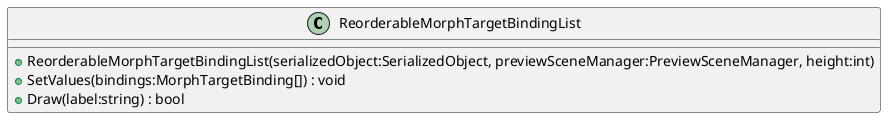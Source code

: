 @startuml
class ReorderableMorphTargetBindingList {
    + ReorderableMorphTargetBindingList(serializedObject:SerializedObject, previewSceneManager:PreviewSceneManager, height:int)
    + SetValues(bindings:MorphTargetBinding[]) : void
    + Draw(label:string) : bool
}
@enduml
